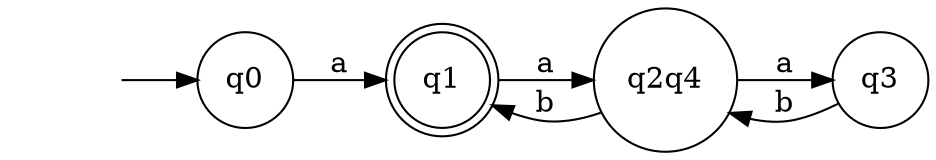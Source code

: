 digraph G {
  rankdir=LR;
  node [shape=doublecircle] q1;
  node [shape=circle];

  q0 -> q1 [label="a"];

  q1 -> q2q4 [label="a"]; q2q4 -> q1 [label="b"];
  q2q4 -> q3 [label="a"]; q3 -> q2q4 [label="b"];
  node [shape=none, label=""];
  0 -> q0;
}